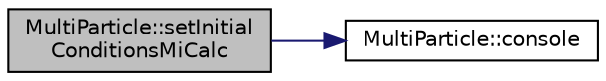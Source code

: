 digraph "MultiParticle::setInitialConditionsMiCalc"
{
 // LATEX_PDF_SIZE
  edge [fontname="Helvetica",fontsize="10",labelfontname="Helvetica",labelfontsize="10"];
  node [fontname="Helvetica",fontsize="10",shape=record];
  rankdir="LR";
  Node1 [label="MultiParticle::setInitial\lConditionsMiCalc",height=0.2,width=0.4,color="black", fillcolor="grey75", style="filled", fontcolor="black",tooltip="M_iを求める"];
  Node1 -> Node2 [color="midnightblue",fontsize="10",style="solid",fontname="Helvetica"];
  Node2 [label="MultiParticle::console",height=0.2,width=0.4,color="black", fillcolor="white", style="filled",URL="$classMultiParticle.html#a5d0e933dc3c08e5a8daf54441c5459cd",tooltip="今どんな動作が行われたかコンソールに表示する"];
}
